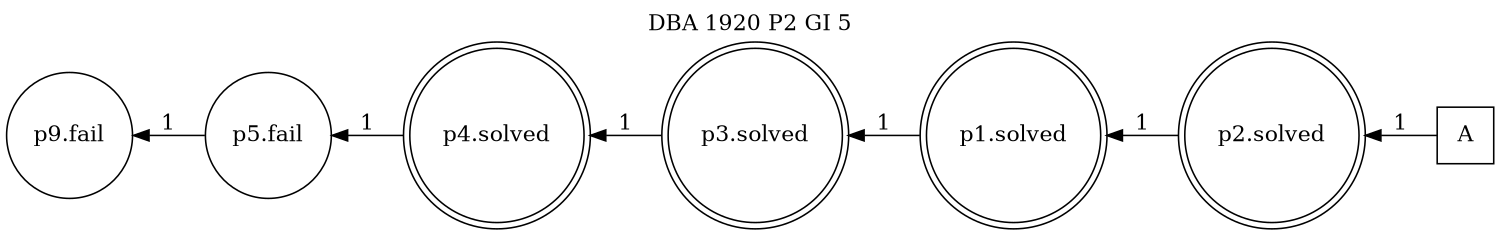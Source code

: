 digraph DBA_1920_P2_GI_5 {
labelloc="tl"
label= " DBA 1920 P2 GI 5 "
rankdir="RL";
graph [ size=" 10 , 10 !"]

"A" [shape="square" label="A"]
"p2.solved" [shape="doublecircle" label="p2.solved"]
"p1.solved" [shape="doublecircle" label="p1.solved"]
"p3.solved" [shape="doublecircle" label="p3.solved"]
"p4.solved" [shape="doublecircle" label="p4.solved"]
"p5.fail" [shape="circle" label="p5.fail"]
"p9.fail" [shape="circle" label="p9.fail"]
"A" -> "p2.solved" [ label=1]
"p2.solved" -> "p1.solved" [ label=1]
"p1.solved" -> "p3.solved" [ label=1]
"p3.solved" -> "p4.solved" [ label=1]
"p4.solved" -> "p5.fail" [ label=1]
"p5.fail" -> "p9.fail" [ label=1]
}
